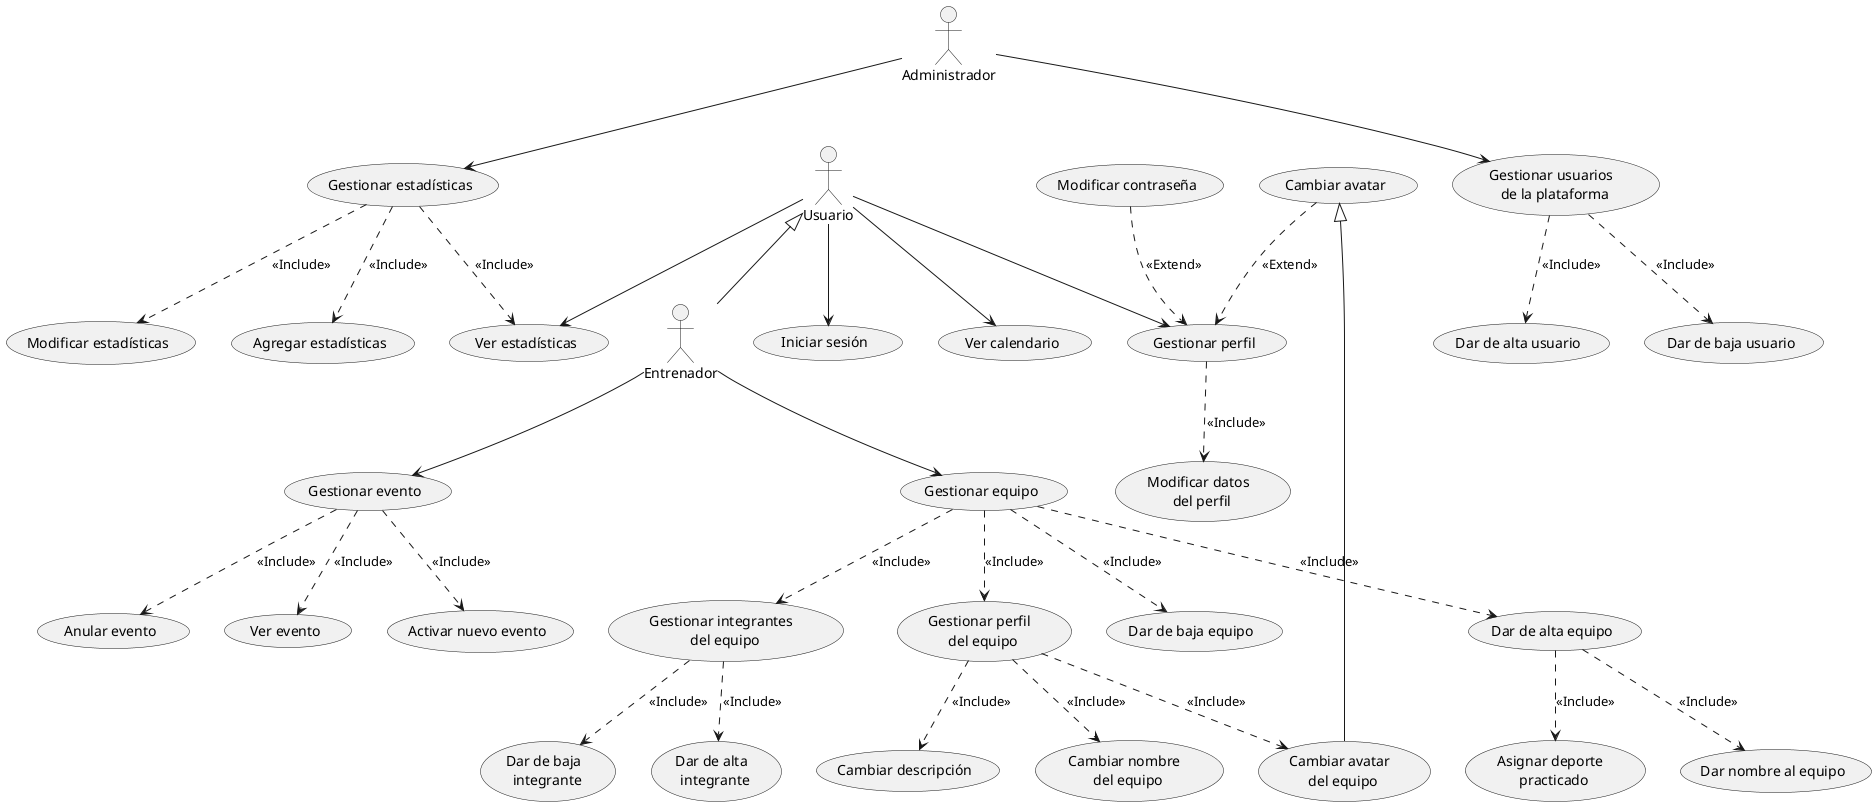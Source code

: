 @startuml aplicacion_gd

:Administrador: as A1
:Entrenador: as A2
:Usuario: as A3

(Activar nuevo evento) as UC1
(Agregar estadísticas) as UC2
(Anular evento) as UC3
(Asignar deporte \n practicado) as UC4
(Cambiar avatar) as UC5
(Cambiar avatar \n del equipo) as UC6
(Cambiar descripción) as UC7
(Cambiar nombre \n del equipo) as UC8
(Dar de baja equipo) as UC9
(Dar de baja \n integrante) as UC10
(Dar de baja usuario)  as UC11
(Dar de alta equipo) as UC12
(Dar de alta \n integrante) as UC13
(Dar de alta usuario) as UC14
(Dar nombre al equipo) as UC15
(Gestionar equipo) as UC16
(Gestionar estadísticas) as UC17
(Gestionar evento) as UC18
(Gestionar integrantes \n del equipo) as UC19
(Gestionar perfil) as UC20
(Gestionar perfil \n del equipo) as UC21
(Gestionar usuarios \n de la plataforma) as UC22
(Iniciar sesión) as UC23
(Modificar contraseña) as UC24
(Modificar datos \n del perfil) as UC25
(Modificar estadísticas) as UC26
(Ver calendario) as UC27
(Ver estadísticas) as UC28
(Ver evento) as UC29

A1 --> UC17
A1 --> UC22
A2 --> UC16
A2 --> UC18
A3 --> UC20
A3 --> UC23
A3 --> UC27
A3 --> UC28

A3 <|-- A2
UC5 <|-- UC6

UC5 ..> UC20 : <<Extend>>
UC24 ..> UC20 : <<Extend>>

UC12 ..> UC4 : <<Include>>
UC12 ..> UC15 : <<Include>>
UC16 ..> UC9 : <<Include>>
UC16 ..> UC12 : <<Include>>
UC16 ..> UC19 : <<Include>>
UC16 ..> UC21 : <<Include>>
UC17 ..> UC2 : <<Include>>
UC17 ..> UC26 : <<Include>>
UC17 ..> UC28 : <<Include>>
UC18 ..> UC1 : <<Include>>
UC18 ..> UC3 : <<Include>>
UC18 ..> UC29 : <<Include>>
UC19 ..> UC10 : <<Include>>
UC19 ..> UC13 : <<Include>>
UC20 ..> UC25 : <<Include>>
UC21 ..> UC6 : <<Include>>
UC21 ..> UC7 : <<Include>>
UC21 ..> UC8 : <<Include>>
UC22 ..> UC11 : <<Include>>
UC22 ..> UC14 : <<Include>>

@enduml